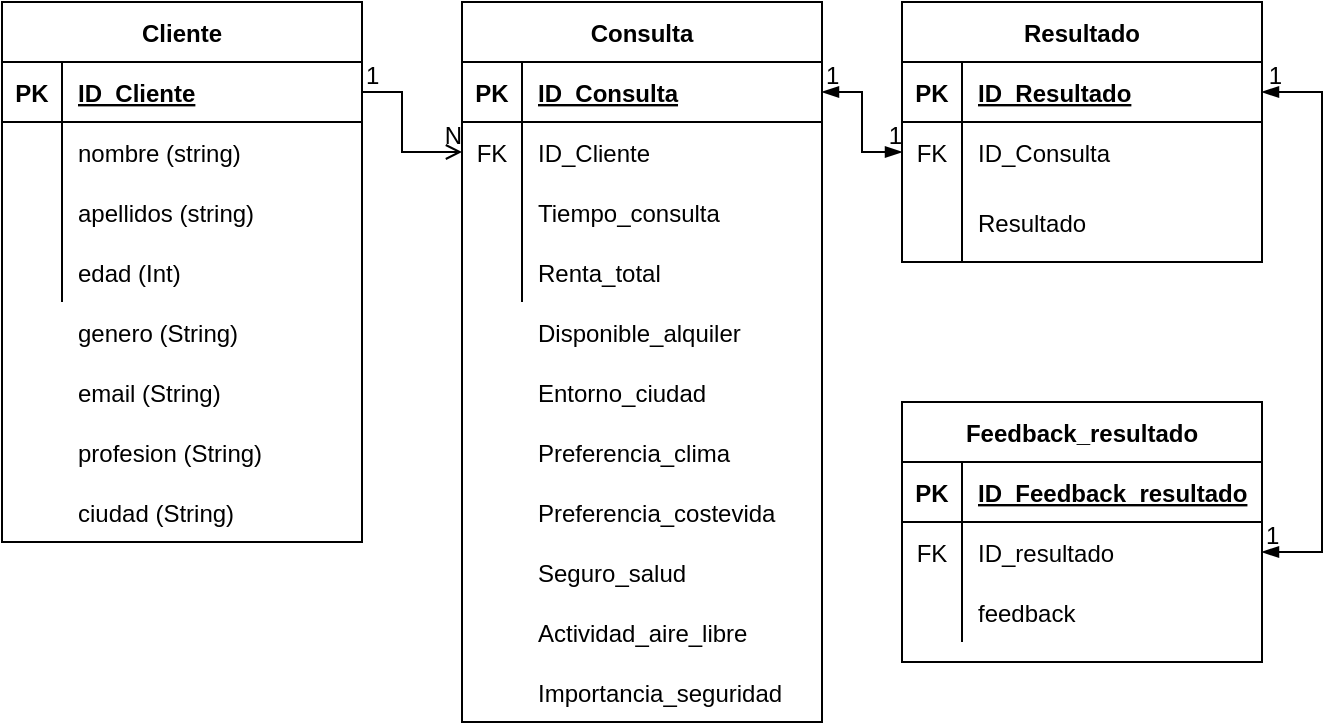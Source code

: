 <mxfile version="14.0.1" type="device"><diagram id="sWYs5Ae4Pr-eVGpXTltN" name="Page-1"><mxGraphModel dx="946" dy="561" grid="1" gridSize="10" guides="1" tooltips="1" connect="1" arrows="1" fold="1" page="1" pageScale="1" pageWidth="827" pageHeight="1169" math="0" shadow="0"><root><mxCell id="0"/><mxCell id="1" parent="0"/><mxCell id="Twj7LNe2rct4F8yOffJY-1" value="Cliente" style="shape=table;startSize=30;container=1;collapsible=1;childLayout=tableLayout;fixedRows=1;rowLines=0;fontStyle=1;align=center;resizeLast=1;" parent="1" vertex="1"><mxGeometry x="40" y="60" width="180" height="270" as="geometry"/></mxCell><mxCell id="Twj7LNe2rct4F8yOffJY-2" value="" style="shape=partialRectangle;collapsible=0;dropTarget=0;pointerEvents=0;fillColor=none;top=0;left=0;bottom=1;right=0;points=[[0,0.5],[1,0.5]];portConstraint=eastwest;" parent="Twj7LNe2rct4F8yOffJY-1" vertex="1"><mxGeometry y="30" width="180" height="30" as="geometry"/></mxCell><mxCell id="Twj7LNe2rct4F8yOffJY-3" value="PK" style="shape=partialRectangle;connectable=0;fillColor=none;top=0;left=0;bottom=0;right=0;fontStyle=1;overflow=hidden;" parent="Twj7LNe2rct4F8yOffJY-2" vertex="1"><mxGeometry width="30" height="30" as="geometry"/></mxCell><mxCell id="Twj7LNe2rct4F8yOffJY-4" value="ID_Cliente" style="shape=partialRectangle;connectable=0;fillColor=none;top=0;left=0;bottom=0;right=0;align=left;spacingLeft=6;fontStyle=5;overflow=hidden;" parent="Twj7LNe2rct4F8yOffJY-2" vertex="1"><mxGeometry x="30" width="150" height="30" as="geometry"/></mxCell><mxCell id="Twj7LNe2rct4F8yOffJY-5" value="" style="shape=partialRectangle;collapsible=0;dropTarget=0;pointerEvents=0;fillColor=none;top=0;left=0;bottom=0;right=0;points=[[0,0.5],[1,0.5]];portConstraint=eastwest;" parent="Twj7LNe2rct4F8yOffJY-1" vertex="1"><mxGeometry y="60" width="180" height="30" as="geometry"/></mxCell><mxCell id="Twj7LNe2rct4F8yOffJY-6" value="" style="shape=partialRectangle;connectable=0;fillColor=none;top=0;left=0;bottom=0;right=0;editable=1;overflow=hidden;" parent="Twj7LNe2rct4F8yOffJY-5" vertex="1"><mxGeometry width="30" height="30" as="geometry"/></mxCell><mxCell id="Twj7LNe2rct4F8yOffJY-7" value="nombre (string)" style="shape=partialRectangle;connectable=0;fillColor=none;top=0;left=0;bottom=0;right=0;align=left;spacingLeft=6;overflow=hidden;" parent="Twj7LNe2rct4F8yOffJY-5" vertex="1"><mxGeometry x="30" width="150" height="30" as="geometry"/></mxCell><mxCell id="Twj7LNe2rct4F8yOffJY-8" value="" style="shape=partialRectangle;collapsible=0;dropTarget=0;pointerEvents=0;fillColor=none;top=0;left=0;bottom=0;right=0;points=[[0,0.5],[1,0.5]];portConstraint=eastwest;" parent="Twj7LNe2rct4F8yOffJY-1" vertex="1"><mxGeometry y="90" width="180" height="30" as="geometry"/></mxCell><mxCell id="Twj7LNe2rct4F8yOffJY-9" value="" style="shape=partialRectangle;connectable=0;fillColor=none;top=0;left=0;bottom=0;right=0;editable=1;overflow=hidden;" parent="Twj7LNe2rct4F8yOffJY-8" vertex="1"><mxGeometry width="30" height="30" as="geometry"/></mxCell><mxCell id="Twj7LNe2rct4F8yOffJY-10" value="apellidos (string)" style="shape=partialRectangle;connectable=0;fillColor=none;top=0;left=0;bottom=0;right=0;align=left;spacingLeft=6;overflow=hidden;" parent="Twj7LNe2rct4F8yOffJY-8" vertex="1"><mxGeometry x="30" width="150" height="30" as="geometry"/></mxCell><mxCell id="Twj7LNe2rct4F8yOffJY-11" value="" style="shape=partialRectangle;collapsible=0;dropTarget=0;pointerEvents=0;fillColor=none;top=0;left=0;bottom=0;right=0;points=[[0,0.5],[1,0.5]];portConstraint=eastwest;" parent="Twj7LNe2rct4F8yOffJY-1" vertex="1"><mxGeometry y="120" width="180" height="30" as="geometry"/></mxCell><mxCell id="Twj7LNe2rct4F8yOffJY-12" value="" style="shape=partialRectangle;connectable=0;fillColor=none;top=0;left=0;bottom=0;right=0;editable=1;overflow=hidden;" parent="Twj7LNe2rct4F8yOffJY-11" vertex="1"><mxGeometry width="30" height="30" as="geometry"/></mxCell><mxCell id="Twj7LNe2rct4F8yOffJY-13" value="edad (Int)" style="shape=partialRectangle;connectable=0;fillColor=none;top=0;left=0;bottom=0;right=0;align=left;spacingLeft=6;overflow=hidden;" parent="Twj7LNe2rct4F8yOffJY-11" vertex="1"><mxGeometry x="30" width="150" height="30" as="geometry"/></mxCell><mxCell id="Twj7LNe2rct4F8yOffJY-30" value="genero (String)" style="shape=partialRectangle;connectable=0;fillColor=none;top=0;left=0;bottom=0;right=0;align=left;spacingLeft=6;overflow=hidden;" parent="1" vertex="1"><mxGeometry x="70" y="210" width="150" height="30" as="geometry"/></mxCell><mxCell id="Twj7LNe2rct4F8yOffJY-31" value="email (String)" style="shape=partialRectangle;connectable=0;fillColor=none;top=0;left=0;bottom=0;right=0;align=left;spacingLeft=6;overflow=hidden;" parent="1" vertex="1"><mxGeometry x="70" y="240" width="150" height="30" as="geometry"/></mxCell><mxCell id="Twj7LNe2rct4F8yOffJY-32" value="profesion (String)" style="shape=partialRectangle;connectable=0;fillColor=none;top=0;left=0;bottom=0;right=0;align=left;spacingLeft=6;overflow=hidden;" parent="1" vertex="1"><mxGeometry x="70" y="270" width="150" height="30" as="geometry"/></mxCell><mxCell id="Twj7LNe2rct4F8yOffJY-33" value="ciudad (String)" style="shape=partialRectangle;connectable=0;fillColor=none;top=0;left=0;bottom=0;right=0;align=left;spacingLeft=6;overflow=hidden;" parent="1" vertex="1"><mxGeometry x="70" y="300" width="150" height="30" as="geometry"/></mxCell><mxCell id="Twj7LNe2rct4F8yOffJY-34" value="Consulta" style="shape=table;startSize=30;container=1;collapsible=1;childLayout=tableLayout;fixedRows=1;rowLines=0;fontStyle=1;align=center;resizeLast=1;" parent="1" vertex="1"><mxGeometry x="270" y="60" width="180" height="360" as="geometry"/></mxCell><mxCell id="Twj7LNe2rct4F8yOffJY-35" value="" style="shape=partialRectangle;collapsible=0;dropTarget=0;pointerEvents=0;fillColor=none;top=0;left=0;bottom=1;right=0;points=[[0,0.5],[1,0.5]];portConstraint=eastwest;" parent="Twj7LNe2rct4F8yOffJY-34" vertex="1"><mxGeometry y="30" width="180" height="30" as="geometry"/></mxCell><mxCell id="Twj7LNe2rct4F8yOffJY-36" value="PK" style="shape=partialRectangle;connectable=0;fillColor=none;top=0;left=0;bottom=0;right=0;fontStyle=1;overflow=hidden;" parent="Twj7LNe2rct4F8yOffJY-35" vertex="1"><mxGeometry width="30" height="30" as="geometry"/></mxCell><mxCell id="Twj7LNe2rct4F8yOffJY-37" value="ID_Consulta" style="shape=partialRectangle;connectable=0;fillColor=none;top=0;left=0;bottom=0;right=0;align=left;spacingLeft=6;fontStyle=5;overflow=hidden;" parent="Twj7LNe2rct4F8yOffJY-35" vertex="1"><mxGeometry x="30" width="150" height="30" as="geometry"/></mxCell><mxCell id="Twj7LNe2rct4F8yOffJY-38" value="" style="shape=partialRectangle;collapsible=0;dropTarget=0;pointerEvents=0;fillColor=none;top=0;left=0;bottom=0;right=0;points=[[0,0.5],[1,0.5]];portConstraint=eastwest;" parent="Twj7LNe2rct4F8yOffJY-34" vertex="1"><mxGeometry y="60" width="180" height="30" as="geometry"/></mxCell><mxCell id="Twj7LNe2rct4F8yOffJY-39" value="FK" style="shape=partialRectangle;connectable=0;fillColor=none;top=0;left=0;bottom=0;right=0;editable=1;overflow=hidden;" parent="Twj7LNe2rct4F8yOffJY-38" vertex="1"><mxGeometry width="30" height="30" as="geometry"/></mxCell><mxCell id="Twj7LNe2rct4F8yOffJY-40" value="ID_Cliente" style="shape=partialRectangle;connectable=0;fillColor=none;top=0;left=0;bottom=0;right=0;align=left;spacingLeft=6;overflow=hidden;" parent="Twj7LNe2rct4F8yOffJY-38" vertex="1"><mxGeometry x="30" width="150" height="30" as="geometry"/></mxCell><mxCell id="Twj7LNe2rct4F8yOffJY-41" value="" style="shape=partialRectangle;collapsible=0;dropTarget=0;pointerEvents=0;fillColor=none;top=0;left=0;bottom=0;right=0;points=[[0,0.5],[1,0.5]];portConstraint=eastwest;" parent="Twj7LNe2rct4F8yOffJY-34" vertex="1"><mxGeometry y="90" width="180" height="30" as="geometry"/></mxCell><mxCell id="Twj7LNe2rct4F8yOffJY-42" value="" style="shape=partialRectangle;connectable=0;fillColor=none;top=0;left=0;bottom=0;right=0;editable=1;overflow=hidden;" parent="Twj7LNe2rct4F8yOffJY-41" vertex="1"><mxGeometry width="30" height="30" as="geometry"/></mxCell><mxCell id="Twj7LNe2rct4F8yOffJY-43" value="Tiempo_consulta" style="shape=partialRectangle;connectable=0;fillColor=none;top=0;left=0;bottom=0;right=0;align=left;spacingLeft=6;overflow=hidden;" parent="Twj7LNe2rct4F8yOffJY-41" vertex="1"><mxGeometry x="30" width="150" height="30" as="geometry"/></mxCell><mxCell id="Twj7LNe2rct4F8yOffJY-44" value="" style="shape=partialRectangle;collapsible=0;dropTarget=0;pointerEvents=0;fillColor=none;top=0;left=0;bottom=0;right=0;points=[[0,0.5],[1,0.5]];portConstraint=eastwest;" parent="Twj7LNe2rct4F8yOffJY-34" vertex="1"><mxGeometry y="120" width="180" height="30" as="geometry"/></mxCell><mxCell id="Twj7LNe2rct4F8yOffJY-45" value="" style="shape=partialRectangle;connectable=0;fillColor=none;top=0;left=0;bottom=0;right=0;editable=1;overflow=hidden;" parent="Twj7LNe2rct4F8yOffJY-44" vertex="1"><mxGeometry width="30" height="30" as="geometry"/></mxCell><mxCell id="Twj7LNe2rct4F8yOffJY-46" value="Renta_total" style="shape=partialRectangle;connectable=0;fillColor=none;top=0;left=0;bottom=0;right=0;align=left;spacingLeft=6;overflow=hidden;" parent="Twj7LNe2rct4F8yOffJY-44" vertex="1"><mxGeometry x="30" width="150" height="30" as="geometry"/></mxCell><mxCell id="Twj7LNe2rct4F8yOffJY-47" value="Disponible_alquiler" style="shape=partialRectangle;connectable=0;fillColor=none;top=0;left=0;bottom=0;right=0;align=left;spacingLeft=6;overflow=hidden;" parent="1" vertex="1"><mxGeometry x="300" y="210" width="150" height="30" as="geometry"/></mxCell><mxCell id="Twj7LNe2rct4F8yOffJY-48" value="Entorno_ciudad" style="shape=partialRectangle;connectable=0;fillColor=none;top=0;left=0;bottom=0;right=0;align=left;spacingLeft=6;overflow=hidden;" parent="1" vertex="1"><mxGeometry x="300" y="240" width="150" height="30" as="geometry"/></mxCell><mxCell id="Twj7LNe2rct4F8yOffJY-49" value="Preferencia_clima" style="shape=partialRectangle;connectable=0;fillColor=none;top=0;left=0;bottom=0;right=0;align=left;spacingLeft=6;overflow=hidden;" parent="1" vertex="1"><mxGeometry x="300" y="270" width="150" height="30" as="geometry"/></mxCell><mxCell id="Twj7LNe2rct4F8yOffJY-50" value="Preferencia_costevida" style="shape=partialRectangle;connectable=0;fillColor=none;top=0;left=0;bottom=0;right=0;align=left;spacingLeft=6;overflow=hidden;" parent="1" vertex="1"><mxGeometry x="300" y="300" width="150" height="30" as="geometry"/></mxCell><mxCell id="Twj7LNe2rct4F8yOffJY-51" value="Seguro_salud" style="shape=partialRectangle;connectable=0;fillColor=none;top=0;left=0;bottom=0;right=0;align=left;spacingLeft=6;overflow=hidden;" parent="1" vertex="1"><mxGeometry x="300" y="330" width="150" height="30" as="geometry"/></mxCell><mxCell id="Twj7LNe2rct4F8yOffJY-52" value="Actividad_aire_libre" style="shape=partialRectangle;connectable=0;fillColor=none;top=0;left=0;bottom=0;right=0;align=left;spacingLeft=6;overflow=hidden;" parent="1" vertex="1"><mxGeometry x="300" y="360" width="150" height="30" as="geometry"/></mxCell><mxCell id="Twj7LNe2rct4F8yOffJY-53" value="Importancia_seguridad" style="shape=partialRectangle;connectable=0;fillColor=none;top=0;left=0;bottom=0;right=0;align=left;spacingLeft=6;overflow=hidden;" parent="1" vertex="1"><mxGeometry x="300" y="390" width="150" height="30" as="geometry"/></mxCell><mxCell id="Twj7LNe2rct4F8yOffJY-55" value="Resultado" style="shape=table;startSize=30;container=1;collapsible=1;childLayout=tableLayout;fixedRows=1;rowLines=0;fontStyle=1;align=center;resizeLast=1;" parent="1" vertex="1"><mxGeometry x="490" y="60" width="180" height="130" as="geometry"/></mxCell><mxCell id="Twj7LNe2rct4F8yOffJY-56" value="" style="shape=partialRectangle;collapsible=0;dropTarget=0;pointerEvents=0;fillColor=none;top=0;left=0;bottom=1;right=0;points=[[0,0.5],[1,0.5]];portConstraint=eastwest;" parent="Twj7LNe2rct4F8yOffJY-55" vertex="1"><mxGeometry y="30" width="180" height="30" as="geometry"/></mxCell><mxCell id="Twj7LNe2rct4F8yOffJY-57" value="PK" style="shape=partialRectangle;connectable=0;fillColor=none;top=0;left=0;bottom=0;right=0;fontStyle=1;overflow=hidden;" parent="Twj7LNe2rct4F8yOffJY-56" vertex="1"><mxGeometry width="30" height="30" as="geometry"/></mxCell><mxCell id="Twj7LNe2rct4F8yOffJY-58" value="ID_Resultado" style="shape=partialRectangle;connectable=0;fillColor=none;top=0;left=0;bottom=0;right=0;align=left;spacingLeft=6;fontStyle=5;overflow=hidden;" parent="Twj7LNe2rct4F8yOffJY-56" vertex="1"><mxGeometry x="30" width="150" height="30" as="geometry"/></mxCell><mxCell id="Twj7LNe2rct4F8yOffJY-59" value="" style="shape=partialRectangle;collapsible=0;dropTarget=0;pointerEvents=0;fillColor=none;top=0;left=0;bottom=0;right=0;points=[[0,0.5],[1,0.5]];portConstraint=eastwest;" parent="Twj7LNe2rct4F8yOffJY-55" vertex="1"><mxGeometry y="60" width="180" height="30" as="geometry"/></mxCell><mxCell id="Twj7LNe2rct4F8yOffJY-60" value="FK" style="shape=partialRectangle;connectable=0;fillColor=none;top=0;left=0;bottom=0;right=0;editable=1;overflow=hidden;" parent="Twj7LNe2rct4F8yOffJY-59" vertex="1"><mxGeometry width="30" height="30" as="geometry"/></mxCell><mxCell id="Twj7LNe2rct4F8yOffJY-61" value="ID_Consulta" style="shape=partialRectangle;connectable=0;fillColor=none;top=0;left=0;bottom=0;right=0;align=left;spacingLeft=6;overflow=hidden;" parent="Twj7LNe2rct4F8yOffJY-59" vertex="1"><mxGeometry x="30" width="150" height="30" as="geometry"/></mxCell><mxCell id="Twj7LNe2rct4F8yOffJY-62" value="" style="shape=partialRectangle;collapsible=0;dropTarget=0;pointerEvents=0;fillColor=none;top=0;left=0;bottom=0;right=0;points=[[0,0.5],[1,0.5]];portConstraint=eastwest;" parent="Twj7LNe2rct4F8yOffJY-55" vertex="1"><mxGeometry y="90" width="180" height="40" as="geometry"/></mxCell><mxCell id="Twj7LNe2rct4F8yOffJY-63" value="" style="shape=partialRectangle;connectable=0;fillColor=none;top=0;left=0;bottom=0;right=0;editable=1;overflow=hidden;" parent="Twj7LNe2rct4F8yOffJY-62" vertex="1"><mxGeometry width="30" height="40" as="geometry"/></mxCell><mxCell id="Twj7LNe2rct4F8yOffJY-64" value="Resultado" style="shape=partialRectangle;connectable=0;fillColor=none;top=0;left=0;bottom=0;right=0;align=left;spacingLeft=6;overflow=hidden;" parent="Twj7LNe2rct4F8yOffJY-62" vertex="1"><mxGeometry x="30" width="150" height="40" as="geometry"/></mxCell><mxCell id="Twj7LNe2rct4F8yOffJY-69" value="Feedback_resultado" style="shape=table;startSize=30;container=1;collapsible=1;childLayout=tableLayout;fixedRows=1;rowLines=0;fontStyle=1;align=center;resizeLast=1;" parent="1" vertex="1"><mxGeometry x="490" y="260" width="180" height="130" as="geometry"/></mxCell><mxCell id="Twj7LNe2rct4F8yOffJY-70" value="" style="shape=partialRectangle;collapsible=0;dropTarget=0;pointerEvents=0;fillColor=none;top=0;left=0;bottom=1;right=0;points=[[0,0.5],[1,0.5]];portConstraint=eastwest;" parent="Twj7LNe2rct4F8yOffJY-69" vertex="1"><mxGeometry y="30" width="180" height="30" as="geometry"/></mxCell><mxCell id="Twj7LNe2rct4F8yOffJY-71" value="PK" style="shape=partialRectangle;connectable=0;fillColor=none;top=0;left=0;bottom=0;right=0;fontStyle=1;overflow=hidden;" parent="Twj7LNe2rct4F8yOffJY-70" vertex="1"><mxGeometry width="30" height="30" as="geometry"/></mxCell><mxCell id="Twj7LNe2rct4F8yOffJY-72" value="ID_Feedback_resultado" style="shape=partialRectangle;connectable=0;fillColor=none;top=0;left=0;bottom=0;right=0;align=left;spacingLeft=6;fontStyle=5;overflow=hidden;" parent="Twj7LNe2rct4F8yOffJY-70" vertex="1"><mxGeometry x="30" width="150" height="30" as="geometry"/></mxCell><mxCell id="Twj7LNe2rct4F8yOffJY-73" value="" style="shape=partialRectangle;collapsible=0;dropTarget=0;pointerEvents=0;fillColor=none;top=0;left=0;bottom=0;right=0;points=[[0,0.5],[1,0.5]];portConstraint=eastwest;" parent="Twj7LNe2rct4F8yOffJY-69" vertex="1"><mxGeometry y="60" width="180" height="30" as="geometry"/></mxCell><mxCell id="Twj7LNe2rct4F8yOffJY-74" value="FK" style="shape=partialRectangle;connectable=0;fillColor=none;top=0;left=0;bottom=0;right=0;editable=1;overflow=hidden;" parent="Twj7LNe2rct4F8yOffJY-73" vertex="1"><mxGeometry width="30" height="30" as="geometry"/></mxCell><mxCell id="Twj7LNe2rct4F8yOffJY-75" value="ID_resultado" style="shape=partialRectangle;connectable=0;fillColor=none;top=0;left=0;bottom=0;right=0;align=left;spacingLeft=6;overflow=hidden;" parent="Twj7LNe2rct4F8yOffJY-73" vertex="1"><mxGeometry x="30" width="150" height="30" as="geometry"/></mxCell><mxCell id="Twj7LNe2rct4F8yOffJY-76" value="" style="shape=partialRectangle;collapsible=0;dropTarget=0;pointerEvents=0;fillColor=none;top=0;left=0;bottom=0;right=0;points=[[0,0.5],[1,0.5]];portConstraint=eastwest;" parent="Twj7LNe2rct4F8yOffJY-69" vertex="1"><mxGeometry y="90" width="180" height="30" as="geometry"/></mxCell><mxCell id="Twj7LNe2rct4F8yOffJY-77" value="" style="shape=partialRectangle;connectable=0;fillColor=none;top=0;left=0;bottom=0;right=0;editable=1;overflow=hidden;" parent="Twj7LNe2rct4F8yOffJY-76" vertex="1"><mxGeometry width="30" height="30" as="geometry"/></mxCell><mxCell id="Twj7LNe2rct4F8yOffJY-78" value="feedback" style="shape=partialRectangle;connectable=0;fillColor=none;top=0;left=0;bottom=0;right=0;align=left;spacingLeft=6;overflow=hidden;" parent="Twj7LNe2rct4F8yOffJY-76" vertex="1"><mxGeometry x="30" width="150" height="30" as="geometry"/></mxCell><mxCell id="Twj7LNe2rct4F8yOffJY-82" value="" style="endArrow=open;html=1;rounded=0;exitX=1;exitY=0.5;exitDx=0;exitDy=0;entryX=0;entryY=0.5;entryDx=0;entryDy=0;endFill=0;" parent="1" source="Twj7LNe2rct4F8yOffJY-2" target="Twj7LNe2rct4F8yOffJY-38" edge="1"><mxGeometry relative="1" as="geometry"><mxPoint x="90" y="390" as="sourcePoint"/><mxPoint x="250" y="390" as="targetPoint"/><Array as="points"><mxPoint x="240" y="105"/><mxPoint x="240" y="135"/></Array></mxGeometry></mxCell><mxCell id="Twj7LNe2rct4F8yOffJY-83" value="1" style="resizable=0;html=1;align=left;verticalAlign=bottom;" parent="Twj7LNe2rct4F8yOffJY-82" connectable="0" vertex="1"><mxGeometry x="-1" relative="1" as="geometry"/></mxCell><mxCell id="Twj7LNe2rct4F8yOffJY-84" value="N" style="resizable=0;html=1;align=right;verticalAlign=bottom;" parent="Twj7LNe2rct4F8yOffJY-82" connectable="0" vertex="1"><mxGeometry x="1" relative="1" as="geometry"/></mxCell><mxCell id="Twj7LNe2rct4F8yOffJY-85" value="" style="endArrow=blockThin;html=1;rounded=0;exitX=1;exitY=0.5;exitDx=0;exitDy=0;entryX=0;entryY=0.5;entryDx=0;entryDy=0;startArrow=blockThin;startFill=1;endFill=1;" parent="1" source="Twj7LNe2rct4F8yOffJY-35" target="Twj7LNe2rct4F8yOffJY-59" edge="1"><mxGeometry relative="1" as="geometry"><mxPoint x="840" y="310" as="sourcePoint"/><mxPoint x="1000" y="310" as="targetPoint"/><Array as="points"><mxPoint x="470" y="105"/><mxPoint x="470" y="135"/></Array></mxGeometry></mxCell><mxCell id="Twj7LNe2rct4F8yOffJY-86" value="1" style="resizable=0;html=1;align=left;verticalAlign=bottom;" parent="Twj7LNe2rct4F8yOffJY-85" connectable="0" vertex="1"><mxGeometry x="-1" relative="1" as="geometry"/></mxCell><mxCell id="Twj7LNe2rct4F8yOffJY-87" value="1" style="resizable=0;html=1;align=right;verticalAlign=bottom;" parent="Twj7LNe2rct4F8yOffJY-85" connectable="0" vertex="1"><mxGeometry x="1" relative="1" as="geometry"/></mxCell><mxCell id="Twj7LNe2rct4F8yOffJY-91" value="" style="endArrow=blockThin;html=1;rounded=0;exitX=1;exitY=0.5;exitDx=0;exitDy=0;entryX=1;entryY=0.5;entryDx=0;entryDy=0;startArrow=blockThin;startFill=1;endFill=1;" parent="1" source="Twj7LNe2rct4F8yOffJY-73" target="Twj7LNe2rct4F8yOffJY-56" edge="1"><mxGeometry relative="1" as="geometry"><mxPoint x="670" y="295" as="sourcePoint"/><mxPoint x="700" y="200" as="targetPoint"/><Array as="points"><mxPoint x="700" y="335"/><mxPoint x="700" y="105"/></Array></mxGeometry></mxCell><mxCell id="Twj7LNe2rct4F8yOffJY-92" value="1" style="resizable=0;html=1;align=left;verticalAlign=bottom;" parent="Twj7LNe2rct4F8yOffJY-91" connectable="0" vertex="1"><mxGeometry x="-1" relative="1" as="geometry"/></mxCell><mxCell id="Twj7LNe2rct4F8yOffJY-93" value="1" style="resizable=0;html=1;align=right;verticalAlign=bottom;" parent="Twj7LNe2rct4F8yOffJY-91" connectable="0" vertex="1"><mxGeometry x="1" relative="1" as="geometry"><mxPoint x="10" as="offset"/></mxGeometry></mxCell></root></mxGraphModel></diagram></mxfile>